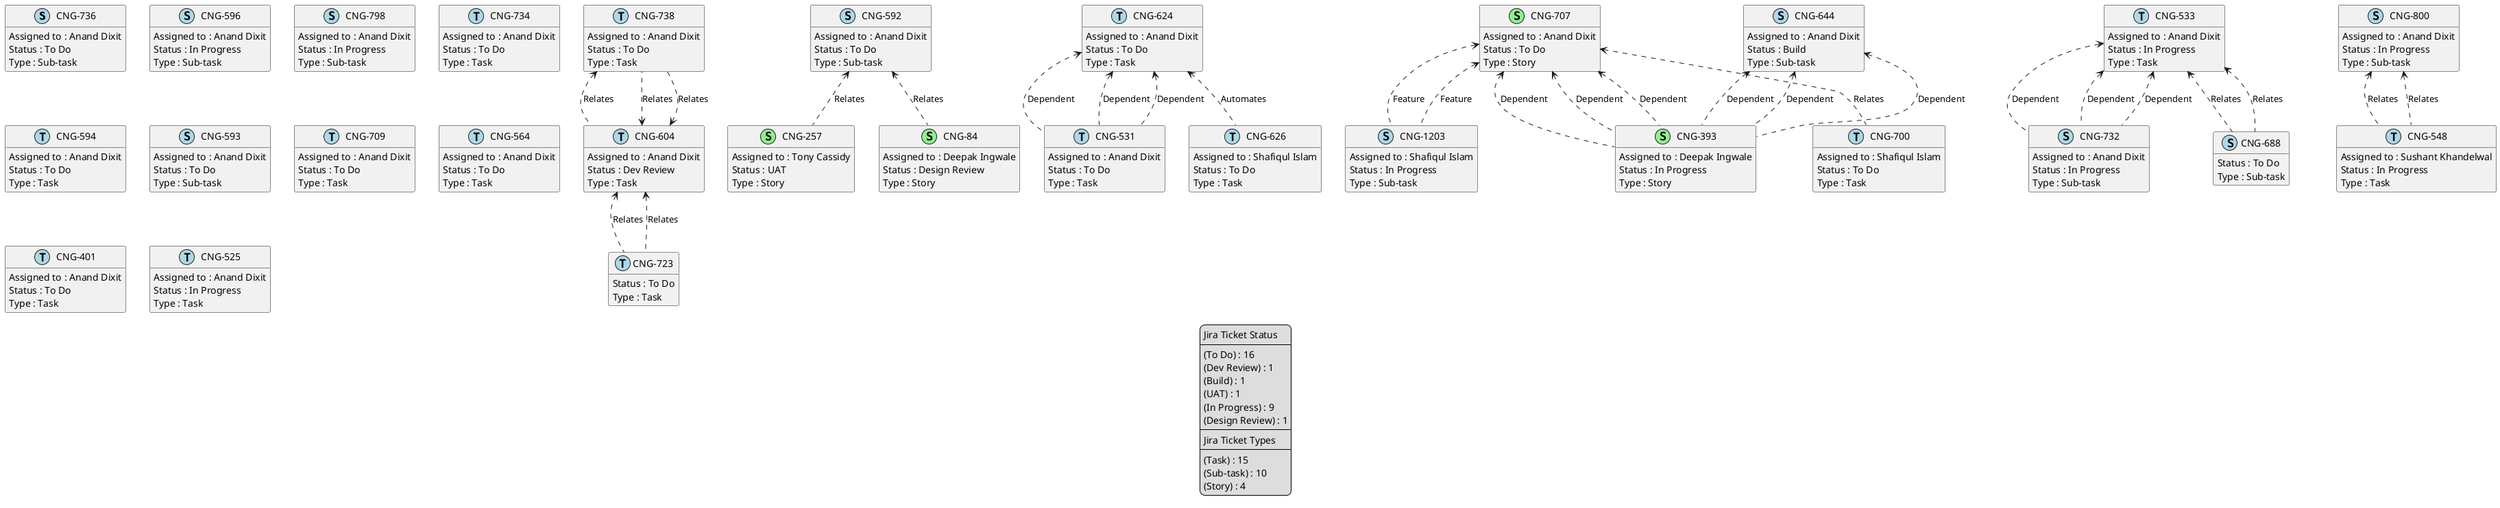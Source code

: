 @startuml
'https://plantuml.com/class-diagram

' GENERATE CLASS DIAGRAM ===========
' Generated at    : Mon Apr 15 13:01:55 CEST 2024

hide empty members

legend
Jira Ticket Status
----
(To Do) : 16
(Dev Review) : 1
(Build) : 1
(UAT) : 1
(In Progress) : 9
(Design Review) : 1
----
Jira Ticket Types
----
(Task) : 15
(Sub-task) : 10
(Story) : 4
end legend


' Tickets =======
class "CNG-736" << (S,lightblue) >> {
  Assigned to : Anand Dixit
  Status : To Do
  Type : Sub-task
}

class "CNG-738" << (T,lightblue) >> {
  Assigned to : Anand Dixit
  Status : To Do
  Type : Task
}

class "CNG-596" << (S,lightblue) >> {
  Assigned to : Anand Dixit
  Status : In Progress
  Type : Sub-task
}

class "CNG-257" << (S,lightgreen) >> {
  Assigned to : Tony Cassidy
  Status : UAT
  Type : Story
}

class "CNG-531" << (T,lightblue) >> {
  Assigned to : Anand Dixit
  Status : To Do
  Type : Task
}

class "CNG-1203" << (S,lightblue) >> {
  Assigned to : Shafiqul Islam
  Status : In Progress
  Type : Sub-task
}

class "CNG-732" << (S,lightblue) >> {
  Assigned to : Anand Dixit
  Status : In Progress
  Type : Sub-task
}

class "CNG-798" << (S,lightblue) >> {
  Assigned to : Anand Dixit
  Status : In Progress
  Type : Sub-task
}

class "CNG-533" << (T,lightblue) >> {
  Assigned to : Anand Dixit
  Status : In Progress
  Type : Task
}

class "CNG-734" << (T,lightblue) >> {
  Assigned to : Anand Dixit
  Status : To Do
  Type : Task
}

class "CNG-592" << (S,lightblue) >> {
  Assigned to : Anand Dixit
  Status : To Do
  Type : Sub-task
}

class "CNG-393" << (S,lightgreen) >> {
  Assigned to : Deepak Ingwale
  Status : In Progress
  Type : Story
}

class "CNG-594" << (T,lightblue) >> {
  Assigned to : Anand Dixit
  Status : To Do
  Type : Task
}

class "CNG-593" << (S,lightblue) >> {
  Assigned to : Anand Dixit
  Status : To Do
  Type : Sub-task
}

class "CNG-84" << (S,lightgreen) >> {
  Assigned to : Deepak Ingwale
  Status : Design Review
  Type : Story
}

class "CNG-604" << (T,lightblue) >> {
  Assigned to : Anand Dixit
  Status : Dev Review
  Type : Task
}

class "CNG-626" << (T,lightblue) >> {
  Assigned to : Shafiqul Islam
  Status : To Do
  Type : Task
}

class "CNG-548" << (T,lightblue) >> {
  Assigned to : Sushant Khandelwal
  Status : In Progress
  Type : Task
}

class "CNG-707" << (S,lightgreen) >> {
  Assigned to : Anand Dixit
  Status : To Do
  Type : Story
}

class "CNG-709" << (T,lightblue) >> {
  Assigned to : Anand Dixit
  Status : To Do
  Type : Task
}

class "CNG-564" << (T,lightblue) >> {
  Assigned to : Anand Dixit
  Status : To Do
  Type : Task
}

class "CNG-688" << (S,lightblue) >> {
  Status : To Do
  Type : Sub-task
}

class "CNG-644" << (S,lightblue) >> {
  Assigned to : Anand Dixit
  Status : Build
  Type : Sub-task
}

class "CNG-401" << (T,lightblue) >> {
  Assigned to : Anand Dixit
  Status : To Do
  Type : Task
}

class "CNG-525" << (T,lightblue) >> {
  Assigned to : Anand Dixit
  Status : In Progress
  Type : Task
}

class "CNG-800" << (S,lightblue) >> {
  Assigned to : Anand Dixit
  Status : In Progress
  Type : Sub-task
}

class "CNG-624" << (T,lightblue) >> {
  Assigned to : Anand Dixit
  Status : To Do
  Type : Task
}

class "CNG-723" << (T,lightblue) >> {
  Status : To Do
  Type : Task
}

class "CNG-700" << (T,lightblue) >> {
  Assigned to : Shafiqul Islam
  Status : To Do
  Type : Task
}



' Links =======
"CNG-533" <.. "CNG-732" : Dependent
"CNG-533" <.. "CNG-732" : Dependent
"CNG-533" <.. "CNG-688" : Relates
"CNG-533" <.. "CNG-732" : Dependent
"CNG-533" <.. "CNG-688" : Relates
"CNG-644" <.. "CNG-393" : Dependent
"CNG-644" <.. "CNG-393" : Dependent
"CNG-644" <.. "CNG-393" : Dependent
"CNG-592" <.. "CNG-257" : Relates
"CNG-592" <.. "CNG-84" : Relates
"CNG-707" <.. "CNG-393" : Dependent
"CNG-707" <.. "CNG-700" : Relates
"CNG-707" <.. "CNG-393" : Dependent
"CNG-707" <.. "CNG-1203" : Feature
"CNG-707" <.. "CNG-393" : Dependent
"CNG-707" <.. "CNG-1203" : Feature
"CNG-800" <.. "CNG-548" : Relates
"CNG-800" <.. "CNG-548" : Relates
"CNG-738" <.. "CNG-604" : Relates
"CNG-624" <.. "CNG-626" : Automates
"CNG-624" <.. "CNG-531" : Dependent
"CNG-624" <.. "CNG-531" : Dependent
"CNG-624" <.. "CNG-531" : Dependent
"CNG-604" <.. "CNG-738" : Relates
"CNG-604" <.. "CNG-723" : Relates
"CNG-604" <.. "CNG-738" : Relates
"CNG-604" <.. "CNG-723" : Relates


@enduml
